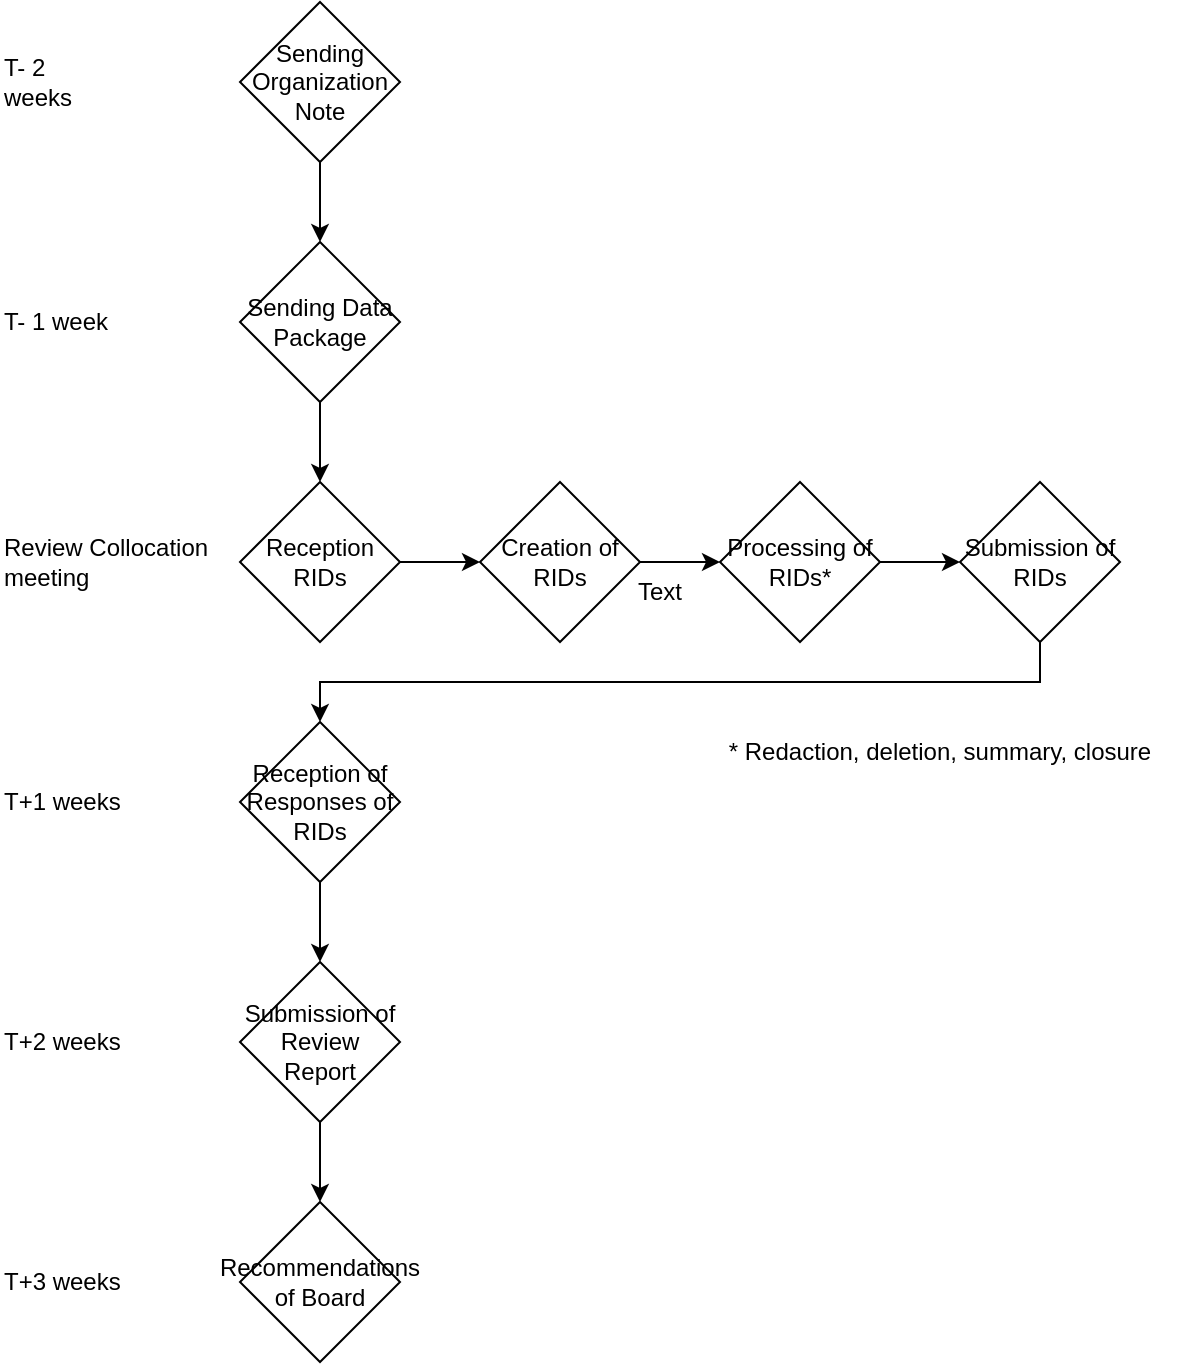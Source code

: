 <mxfile version="26.0.11">
  <diagram name="Page-1" id="O4dOPRTyCMKJxWzH-CqN">
    <mxGraphModel dx="1235" dy="633" grid="1" gridSize="10" guides="1" tooltips="1" connect="1" arrows="1" fold="1" page="1" pageScale="1" pageWidth="850" pageHeight="1100" math="0" shadow="0">
      <root>
        <mxCell id="0" />
        <mxCell id="1" parent="0" />
        <mxCell id="Jm31af164PiDxRmqdF33-10" style="edgeStyle=orthogonalEdgeStyle;rounded=0;orthogonalLoop=1;jettySize=auto;html=1;exitX=0.5;exitY=1;exitDx=0;exitDy=0;entryX=0.5;entryY=0;entryDx=0;entryDy=0;" edge="1" parent="1" source="Jm31af164PiDxRmqdF33-1" target="Jm31af164PiDxRmqdF33-2">
          <mxGeometry relative="1" as="geometry" />
        </mxCell>
        <mxCell id="Jm31af164PiDxRmqdF33-1" value="Sending Organization Note" style="rhombus;whiteSpace=wrap;html=1;" vertex="1" parent="1">
          <mxGeometry x="200" y="80" width="80" height="80" as="geometry" />
        </mxCell>
        <mxCell id="Jm31af164PiDxRmqdF33-11" style="edgeStyle=orthogonalEdgeStyle;rounded=0;orthogonalLoop=1;jettySize=auto;html=1;exitX=0.5;exitY=1;exitDx=0;exitDy=0;entryX=0.5;entryY=0;entryDx=0;entryDy=0;" edge="1" parent="1" source="Jm31af164PiDxRmqdF33-2" target="Jm31af164PiDxRmqdF33-3">
          <mxGeometry relative="1" as="geometry" />
        </mxCell>
        <mxCell id="Jm31af164PiDxRmqdF33-2" value="Sending Data Package" style="rhombus;whiteSpace=wrap;html=1;" vertex="1" parent="1">
          <mxGeometry x="200" y="200" width="80" height="80" as="geometry" />
        </mxCell>
        <mxCell id="Jm31af164PiDxRmqdF33-13" style="edgeStyle=orthogonalEdgeStyle;rounded=0;orthogonalLoop=1;jettySize=auto;html=1;exitX=1;exitY=0.5;exitDx=0;exitDy=0;entryX=0;entryY=0.5;entryDx=0;entryDy=0;" edge="1" parent="1" source="Jm31af164PiDxRmqdF33-3" target="Jm31af164PiDxRmqdF33-4">
          <mxGeometry relative="1" as="geometry" />
        </mxCell>
        <mxCell id="Jm31af164PiDxRmqdF33-3" value="Reception RIDs" style="rhombus;whiteSpace=wrap;html=1;" vertex="1" parent="1">
          <mxGeometry x="200" y="320" width="80" height="80" as="geometry" />
        </mxCell>
        <mxCell id="Jm31af164PiDxRmqdF33-14" style="edgeStyle=orthogonalEdgeStyle;rounded=0;orthogonalLoop=1;jettySize=auto;html=1;exitX=1;exitY=0.5;exitDx=0;exitDy=0;entryX=0;entryY=0.5;entryDx=0;entryDy=0;" edge="1" parent="1" source="Jm31af164PiDxRmqdF33-4" target="Jm31af164PiDxRmqdF33-5">
          <mxGeometry relative="1" as="geometry" />
        </mxCell>
        <mxCell id="Jm31af164PiDxRmqdF33-4" value="Creation of RIDs" style="rhombus;whiteSpace=wrap;html=1;" vertex="1" parent="1">
          <mxGeometry x="320" y="320" width="80" height="80" as="geometry" />
        </mxCell>
        <mxCell id="Jm31af164PiDxRmqdF33-15" style="edgeStyle=orthogonalEdgeStyle;rounded=0;orthogonalLoop=1;jettySize=auto;html=1;exitX=1;exitY=0.5;exitDx=0;exitDy=0;entryX=0;entryY=0.5;entryDx=0;entryDy=0;" edge="1" parent="1" source="Jm31af164PiDxRmqdF33-5" target="Jm31af164PiDxRmqdF33-6">
          <mxGeometry relative="1" as="geometry" />
        </mxCell>
        <mxCell id="Jm31af164PiDxRmqdF33-5" value="Processing of RIDs*" style="rhombus;whiteSpace=wrap;html=1;" vertex="1" parent="1">
          <mxGeometry x="440" y="320" width="80" height="80" as="geometry" />
        </mxCell>
        <mxCell id="Jm31af164PiDxRmqdF33-16" style="edgeStyle=orthogonalEdgeStyle;rounded=0;orthogonalLoop=1;jettySize=auto;html=1;exitX=0.5;exitY=1;exitDx=0;exitDy=0;entryX=0.5;entryY=0;entryDx=0;entryDy=0;" edge="1" parent="1" source="Jm31af164PiDxRmqdF33-6" target="Jm31af164PiDxRmqdF33-7">
          <mxGeometry relative="1" as="geometry" />
        </mxCell>
        <mxCell id="Jm31af164PiDxRmqdF33-6" value="Submission of RIDs" style="rhombus;whiteSpace=wrap;html=1;" vertex="1" parent="1">
          <mxGeometry x="560" y="320" width="80" height="80" as="geometry" />
        </mxCell>
        <mxCell id="Jm31af164PiDxRmqdF33-17" style="edgeStyle=orthogonalEdgeStyle;rounded=0;orthogonalLoop=1;jettySize=auto;html=1;exitX=0.5;exitY=1;exitDx=0;exitDy=0;entryX=0.5;entryY=0;entryDx=0;entryDy=0;" edge="1" parent="1" source="Jm31af164PiDxRmqdF33-7" target="Jm31af164PiDxRmqdF33-8">
          <mxGeometry relative="1" as="geometry" />
        </mxCell>
        <mxCell id="Jm31af164PiDxRmqdF33-7" value="Reception of Responses of RIDs" style="rhombus;whiteSpace=wrap;html=1;" vertex="1" parent="1">
          <mxGeometry x="200" y="440" width="80" height="80" as="geometry" />
        </mxCell>
        <mxCell id="Jm31af164PiDxRmqdF33-18" style="edgeStyle=orthogonalEdgeStyle;rounded=0;orthogonalLoop=1;jettySize=auto;html=1;exitX=0.5;exitY=1;exitDx=0;exitDy=0;" edge="1" parent="1" source="Jm31af164PiDxRmqdF33-8" target="Jm31af164PiDxRmqdF33-9">
          <mxGeometry relative="1" as="geometry" />
        </mxCell>
        <mxCell id="Jm31af164PiDxRmqdF33-8" value="Submission of Review Report" style="rhombus;whiteSpace=wrap;html=1;" vertex="1" parent="1">
          <mxGeometry x="200" y="560" width="80" height="80" as="geometry" />
        </mxCell>
        <mxCell id="Jm31af164PiDxRmqdF33-9" value="Recommendations of Board" style="rhombus;whiteSpace=wrap;html=1;" vertex="1" parent="1">
          <mxGeometry x="200" y="680" width="80" height="80" as="geometry" />
        </mxCell>
        <mxCell id="Jm31af164PiDxRmqdF33-19" value="* Redaction, deletion, summary, closure" style="text;html=1;align=center;verticalAlign=middle;whiteSpace=wrap;rounded=0;" vertex="1" parent="1">
          <mxGeometry x="425" y="450" width="250" height="10" as="geometry" />
        </mxCell>
        <mxCell id="Jm31af164PiDxRmqdF33-20" value="Text" style="text;html=1;align=center;verticalAlign=middle;whiteSpace=wrap;rounded=0;" vertex="1" parent="1">
          <mxGeometry x="380" y="360" width="60" height="30" as="geometry" />
        </mxCell>
        <mxCell id="Jm31af164PiDxRmqdF33-21" value="T- 2 weeks" style="text;html=1;align=left;verticalAlign=middle;whiteSpace=wrap;rounded=0;" vertex="1" parent="1">
          <mxGeometry x="80" y="105" width="60" height="30" as="geometry" />
        </mxCell>
        <mxCell id="Jm31af164PiDxRmqdF33-22" value="T- 1 week" style="text;html=1;align=left;verticalAlign=middle;whiteSpace=wrap;rounded=0;" vertex="1" parent="1">
          <mxGeometry x="80" y="225" width="60" height="30" as="geometry" />
        </mxCell>
        <mxCell id="Jm31af164PiDxRmqdF33-23" value="Review Collocation meeting" style="text;html=1;align=left;verticalAlign=middle;whiteSpace=wrap;rounded=0;" vertex="1" parent="1">
          <mxGeometry x="80" y="345" width="110" height="30" as="geometry" />
        </mxCell>
        <mxCell id="Jm31af164PiDxRmqdF33-26" value="T+1 weeks" style="text;html=1;align=left;verticalAlign=middle;whiteSpace=wrap;rounded=0;" vertex="1" parent="1">
          <mxGeometry x="80" y="465" width="70" height="30" as="geometry" />
        </mxCell>
        <mxCell id="Jm31af164PiDxRmqdF33-27" value="T+2 weeks" style="text;html=1;align=left;verticalAlign=middle;whiteSpace=wrap;rounded=0;" vertex="1" parent="1">
          <mxGeometry x="80" y="585" width="70" height="30" as="geometry" />
        </mxCell>
        <mxCell id="Jm31af164PiDxRmqdF33-29" value="T+3 weeks" style="text;html=1;align=left;verticalAlign=middle;whiteSpace=wrap;rounded=0;" vertex="1" parent="1">
          <mxGeometry x="80" y="705" width="70" height="30" as="geometry" />
        </mxCell>
      </root>
    </mxGraphModel>
  </diagram>
</mxfile>

